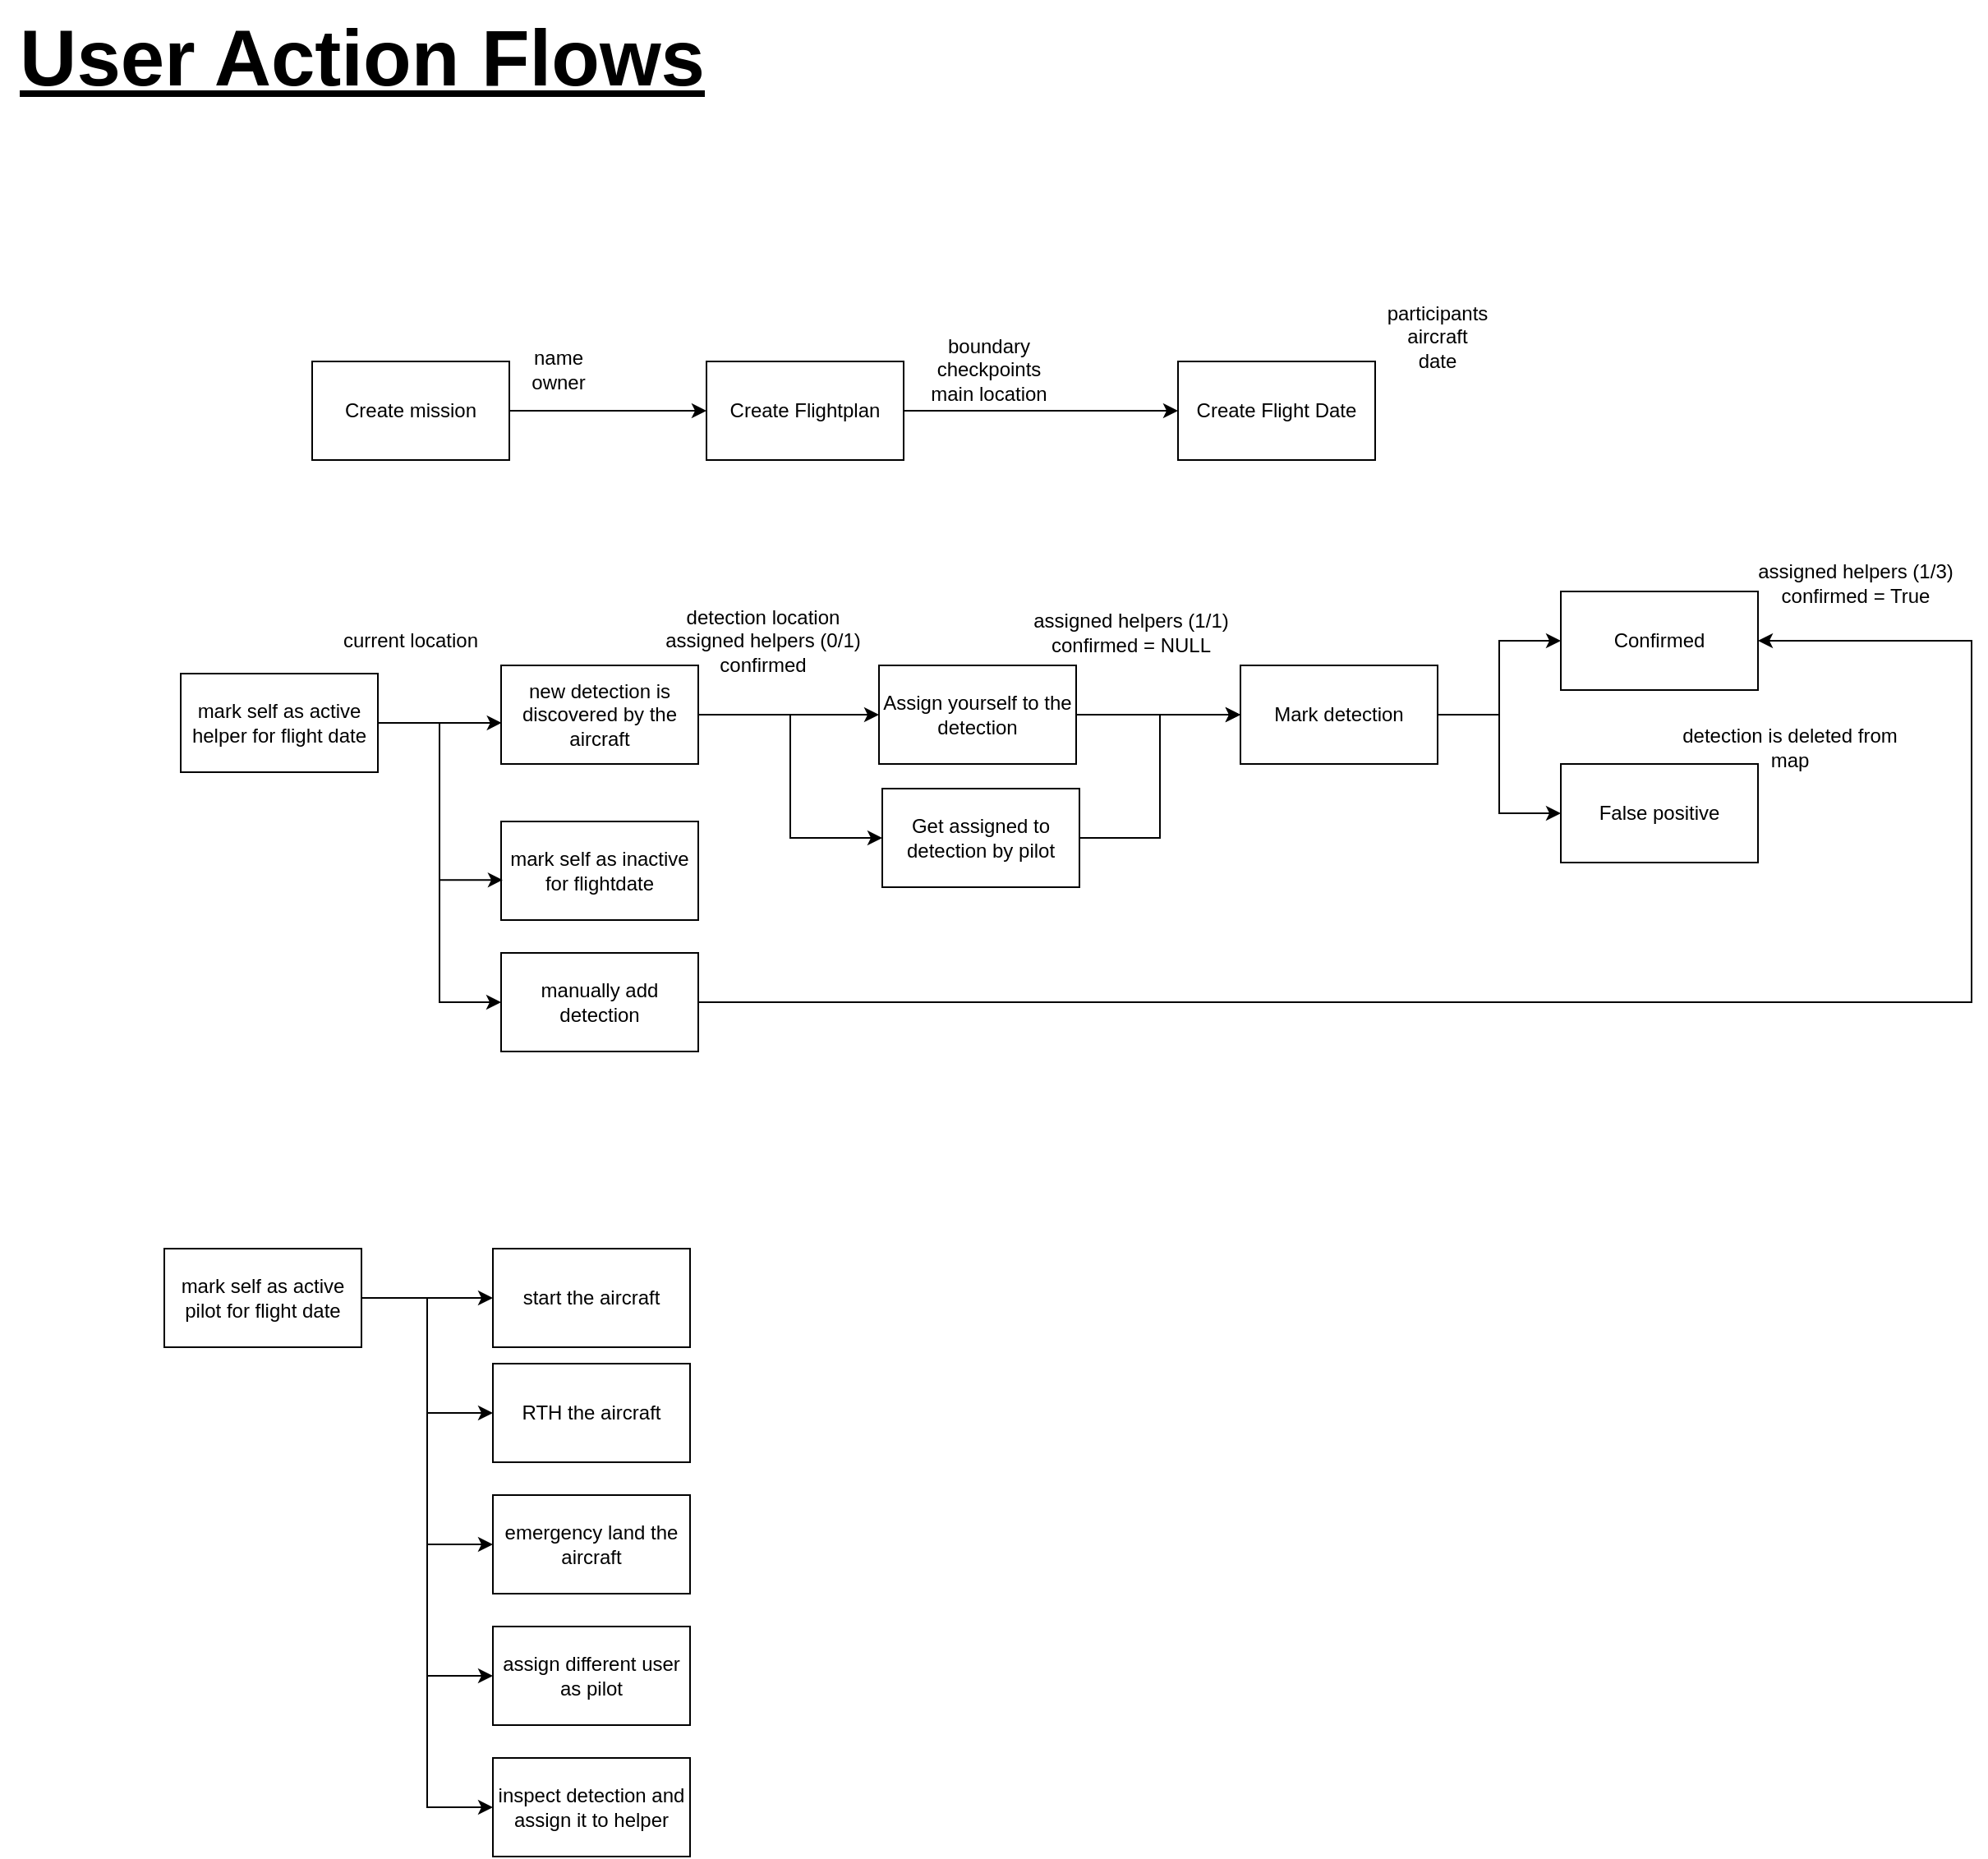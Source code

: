 <mxfile version="22.1.7" type="github">
  <diagram name="Page-1" id="r3rkmFNmLRt66x1h-lxk">
    <mxGraphModel dx="2486" dy="2353" grid="1" gridSize="10" guides="1" tooltips="1" connect="1" arrows="1" fold="1" page="1" pageScale="1" pageWidth="850" pageHeight="1100" math="0" shadow="0">
      <root>
        <mxCell id="0" />
        <mxCell id="1" parent="0" />
        <mxCell id="8AMOiluZaFN2airyjKjj-1" style="edgeStyle=orthogonalEdgeStyle;rounded=0;orthogonalLoop=1;jettySize=auto;html=1;exitX=1;exitY=0.5;exitDx=0;exitDy=0;" parent="1" source="8AMOiluZaFN2airyjKjj-2" target="8AMOiluZaFN2airyjKjj-4" edge="1">
          <mxGeometry relative="1" as="geometry">
            <mxPoint x="1610" y="-240" as="targetPoint" />
          </mxGeometry>
        </mxCell>
        <mxCell id="8AMOiluZaFN2airyjKjj-2" value="&lt;div&gt;Create mission&lt;/div&gt;" style="rounded=0;whiteSpace=wrap;html=1;" parent="1" vertex="1">
          <mxGeometry x="1310" y="-270" width="120" height="60" as="geometry" />
        </mxCell>
        <mxCell id="8AMOiluZaFN2airyjKjj-3" style="edgeStyle=orthogonalEdgeStyle;rounded=0;orthogonalLoop=1;jettySize=auto;html=1;entryX=0;entryY=0.5;entryDx=0;entryDy=0;" parent="1" source="8AMOiluZaFN2airyjKjj-4" target="8AMOiluZaFN2airyjKjj-7" edge="1">
          <mxGeometry relative="1" as="geometry" />
        </mxCell>
        <mxCell id="8AMOiluZaFN2airyjKjj-4" value="Create Flightplan" style="rounded=0;whiteSpace=wrap;html=1;" parent="1" vertex="1">
          <mxGeometry x="1550" y="-270" width="120" height="60" as="geometry" />
        </mxCell>
        <mxCell id="8AMOiluZaFN2airyjKjj-5" value="&lt;div&gt;name&lt;/div&gt;&lt;div&gt;owner&lt;br&gt;&lt;/div&gt;" style="text;html=1;strokeColor=none;fillColor=none;align=center;verticalAlign=middle;whiteSpace=wrap;rounded=0;" parent="1" vertex="1">
          <mxGeometry x="1430" y="-280" width="60" height="30" as="geometry" />
        </mxCell>
        <mxCell id="8AMOiluZaFN2airyjKjj-6" value="&lt;div&gt;boundary&lt;/div&gt;&lt;div&gt;checkpoints&lt;/div&gt;&lt;div&gt;main location&lt;br&gt;&lt;/div&gt;" style="text;html=1;strokeColor=none;fillColor=none;align=center;verticalAlign=middle;whiteSpace=wrap;rounded=0;" parent="1" vertex="1">
          <mxGeometry x="1667" y="-280" width="110" height="30" as="geometry" />
        </mxCell>
        <mxCell id="8AMOiluZaFN2airyjKjj-7" value="Create Flight Date" style="rounded=0;whiteSpace=wrap;html=1;" parent="1" vertex="1">
          <mxGeometry x="1837" y="-270" width="120" height="60" as="geometry" />
        </mxCell>
        <mxCell id="8AMOiluZaFN2airyjKjj-8" value="&lt;div&gt;participants&lt;/div&gt;&lt;div&gt;aircraft&lt;/div&gt;&lt;div&gt;date&lt;/div&gt;" style="text;html=1;strokeColor=none;fillColor=none;align=center;verticalAlign=middle;whiteSpace=wrap;rounded=0;" parent="1" vertex="1">
          <mxGeometry x="1940" y="-300" width="110" height="30" as="geometry" />
        </mxCell>
        <mxCell id="8AMOiluZaFN2airyjKjj-9" style="edgeStyle=orthogonalEdgeStyle;rounded=0;orthogonalLoop=1;jettySize=auto;html=1;entryX=0;entryY=0.5;entryDx=0;entryDy=0;" parent="1" source="8AMOiluZaFN2airyjKjj-10" target="8AMOiluZaFN2airyjKjj-30" edge="1">
          <mxGeometry relative="1" as="geometry" />
        </mxCell>
        <mxCell id="8AMOiluZaFN2airyjKjj-10" value="&lt;div&gt;mark self as active helper for flight date&lt;br&gt;&lt;/div&gt;" style="rounded=0;whiteSpace=wrap;html=1;" parent="1" vertex="1">
          <mxGeometry x="1230" y="-80" width="120" height="60" as="geometry" />
        </mxCell>
        <mxCell id="8AMOiluZaFN2airyjKjj-11" value="current location" style="text;html=1;strokeColor=none;fillColor=none;align=center;verticalAlign=middle;whiteSpace=wrap;rounded=0;" parent="1" vertex="1">
          <mxGeometry x="1315" y="-115" width="110" height="30" as="geometry" />
        </mxCell>
        <mxCell id="8AMOiluZaFN2airyjKjj-12" style="edgeStyle=orthogonalEdgeStyle;rounded=0;orthogonalLoop=1;jettySize=auto;html=1;entryX=0;entryY=0.5;entryDx=0;entryDy=0;" parent="1" source="8AMOiluZaFN2airyjKjj-14" target="8AMOiluZaFN2airyjKjj-25" edge="1">
          <mxGeometry relative="1" as="geometry" />
        </mxCell>
        <mxCell id="8AMOiluZaFN2airyjKjj-13" style="edgeStyle=orthogonalEdgeStyle;rounded=0;orthogonalLoop=1;jettySize=auto;html=1;entryX=0;entryY=0.5;entryDx=0;entryDy=0;" parent="1" source="8AMOiluZaFN2airyjKjj-14" target="8AMOiluZaFN2airyjKjj-26" edge="1">
          <mxGeometry relative="1" as="geometry" />
        </mxCell>
        <mxCell id="8AMOiluZaFN2airyjKjj-14" value="Mark detection" style="rounded=0;whiteSpace=wrap;html=1;" parent="1" vertex="1">
          <mxGeometry x="1875" y="-85" width="120" height="60" as="geometry" />
        </mxCell>
        <mxCell id="8AMOiluZaFN2airyjKjj-15" style="edgeStyle=orthogonalEdgeStyle;rounded=0;orthogonalLoop=1;jettySize=auto;html=1;entryX=0;entryY=0.5;entryDx=0;entryDy=0;" parent="1" source="8AMOiluZaFN2airyjKjj-21" target="8AMOiluZaFN2airyjKjj-14" edge="1">
          <mxGeometry relative="1" as="geometry" />
        </mxCell>
        <mxCell id="8AMOiluZaFN2airyjKjj-16" style="edgeStyle=orthogonalEdgeStyle;rounded=0;orthogonalLoop=1;jettySize=auto;html=1;entryX=0;entryY=0.5;entryDx=0;entryDy=0;" parent="1" source="8AMOiluZaFN2airyjKjj-17" target="8AMOiluZaFN2airyjKjj-39" edge="1">
          <mxGeometry relative="1" as="geometry" />
        </mxCell>
        <mxCell id="8AMOiluZaFN2airyjKjj-17" value="new detection is discovered by the aircraft" style="rounded=0;whiteSpace=wrap;html=1;" parent="1" vertex="1">
          <mxGeometry x="1425" y="-85" width="120" height="60" as="geometry" />
        </mxCell>
        <mxCell id="8AMOiluZaFN2airyjKjj-18" style="edgeStyle=orthogonalEdgeStyle;rounded=0;orthogonalLoop=1;jettySize=auto;html=1;entryX=0.003;entryY=0.583;entryDx=0;entryDy=0;entryPerimeter=0;" parent="1" source="8AMOiluZaFN2airyjKjj-10" target="8AMOiluZaFN2airyjKjj-17" edge="1">
          <mxGeometry relative="1" as="geometry" />
        </mxCell>
        <mxCell id="8AMOiluZaFN2airyjKjj-19" value="&lt;div&gt;mark self as inactive for flightdate&lt;br&gt;&lt;/div&gt;" style="rounded=0;whiteSpace=wrap;html=1;" parent="1" vertex="1">
          <mxGeometry x="1425" y="10" width="120" height="60" as="geometry" />
        </mxCell>
        <mxCell id="8AMOiluZaFN2airyjKjj-20" value="" style="edgeStyle=orthogonalEdgeStyle;rounded=0;orthogonalLoop=1;jettySize=auto;html=1;entryX=0;entryY=0.5;entryDx=0;entryDy=0;" parent="1" source="8AMOiluZaFN2airyjKjj-17" target="8AMOiluZaFN2airyjKjj-21" edge="1">
          <mxGeometry relative="1" as="geometry">
            <mxPoint x="1640" y="-50" as="sourcePoint" />
            <mxPoint x="1925" y="20" as="targetPoint" />
          </mxGeometry>
        </mxCell>
        <mxCell id="8AMOiluZaFN2airyjKjj-21" value="Assign yourself to the detection" style="rounded=0;whiteSpace=wrap;html=1;" parent="1" vertex="1">
          <mxGeometry x="1655" y="-85" width="120" height="60" as="geometry" />
        </mxCell>
        <mxCell id="8AMOiluZaFN2airyjKjj-22" value="&lt;div&gt;detection location&lt;/div&gt;&lt;div&gt;assigned helpers (0/1)&lt;/div&gt;&lt;div&gt;confirmed&lt;br&gt;&lt;/div&gt;" style="text;html=1;strokeColor=none;fillColor=none;align=center;verticalAlign=middle;whiteSpace=wrap;rounded=0;" parent="1" vertex="1">
          <mxGeometry x="1505" y="-115" width="159" height="30" as="geometry" />
        </mxCell>
        <mxCell id="8AMOiluZaFN2airyjKjj-23" value="&lt;div&gt;assigned helpers (1/1)&lt;/div&gt;&lt;div&gt;confirmed = NULL&lt;br&gt;&lt;/div&gt;" style="text;html=1;strokeColor=none;fillColor=none;align=center;verticalAlign=middle;whiteSpace=wrap;rounded=0;" parent="1" vertex="1">
          <mxGeometry x="1729" y="-120" width="159" height="30" as="geometry" />
        </mxCell>
        <mxCell id="8AMOiluZaFN2airyjKjj-24" value="&lt;div&gt;assigned helpers (1/3)&lt;/div&gt;&lt;div&gt;confirmed = True&lt;br&gt;&lt;/div&gt;" style="text;html=1;strokeColor=none;fillColor=none;align=center;verticalAlign=middle;whiteSpace=wrap;rounded=0;" parent="1" vertex="1">
          <mxGeometry x="2170" y="-150" width="159" height="30" as="geometry" />
        </mxCell>
        <mxCell id="8AMOiluZaFN2airyjKjj-25" value="Confirmed" style="rounded=0;whiteSpace=wrap;html=1;" parent="1" vertex="1">
          <mxGeometry x="2070" y="-130" width="120" height="60" as="geometry" />
        </mxCell>
        <mxCell id="8AMOiluZaFN2airyjKjj-26" value="False positive" style="rounded=0;whiteSpace=wrap;html=1;" parent="1" vertex="1">
          <mxGeometry x="2070" y="-25" width="120" height="60" as="geometry" />
        </mxCell>
        <mxCell id="8AMOiluZaFN2airyjKjj-27" value="detection is deleted from map" style="text;html=1;strokeColor=none;fillColor=none;align=center;verticalAlign=middle;whiteSpace=wrap;rounded=0;" parent="1" vertex="1">
          <mxGeometry x="2130" y="-50" width="159" height="30" as="geometry" />
        </mxCell>
        <mxCell id="8AMOiluZaFN2airyjKjj-28" style="edgeStyle=orthogonalEdgeStyle;rounded=0;orthogonalLoop=1;jettySize=auto;html=1;entryX=0.008;entryY=0.593;entryDx=0;entryDy=0;entryPerimeter=0;" parent="1" source="8AMOiluZaFN2airyjKjj-10" target="8AMOiluZaFN2airyjKjj-19" edge="1">
          <mxGeometry relative="1" as="geometry" />
        </mxCell>
        <mxCell id="8AMOiluZaFN2airyjKjj-29" style="edgeStyle=orthogonalEdgeStyle;rounded=0;orthogonalLoop=1;jettySize=auto;html=1;entryX=1;entryY=0.5;entryDx=0;entryDy=0;" parent="1" source="8AMOiluZaFN2airyjKjj-30" target="8AMOiluZaFN2airyjKjj-25" edge="1">
          <mxGeometry relative="1" as="geometry">
            <Array as="points">
              <mxPoint x="2320" y="120" />
              <mxPoint x="2320" y="-100" />
            </Array>
          </mxGeometry>
        </mxCell>
        <mxCell id="8AMOiluZaFN2airyjKjj-30" value="manually add detection" style="rounded=0;whiteSpace=wrap;html=1;" parent="1" vertex="1">
          <mxGeometry x="1425" y="90" width="120" height="60" as="geometry" />
        </mxCell>
        <mxCell id="8AMOiluZaFN2airyjKjj-31" style="edgeStyle=orthogonalEdgeStyle;rounded=0;orthogonalLoop=1;jettySize=auto;html=1;entryX=0;entryY=0.5;entryDx=0;entryDy=0;" parent="1" source="8AMOiluZaFN2airyjKjj-36" target="8AMOiluZaFN2airyjKjj-37" edge="1">
          <mxGeometry relative="1" as="geometry" />
        </mxCell>
        <mxCell id="8AMOiluZaFN2airyjKjj-32" style="edgeStyle=orthogonalEdgeStyle;rounded=0;orthogonalLoop=1;jettySize=auto;html=1;entryX=0;entryY=0.5;entryDx=0;entryDy=0;" parent="1" source="8AMOiluZaFN2airyjKjj-36" target="8AMOiluZaFN2airyjKjj-40" edge="1">
          <mxGeometry relative="1" as="geometry" />
        </mxCell>
        <mxCell id="8AMOiluZaFN2airyjKjj-33" style="edgeStyle=orthogonalEdgeStyle;rounded=0;orthogonalLoop=1;jettySize=auto;html=1;entryX=0;entryY=0.5;entryDx=0;entryDy=0;" parent="1" source="8AMOiluZaFN2airyjKjj-36" target="8AMOiluZaFN2airyjKjj-41" edge="1">
          <mxGeometry relative="1" as="geometry" />
        </mxCell>
        <mxCell id="8AMOiluZaFN2airyjKjj-34" style="edgeStyle=orthogonalEdgeStyle;rounded=0;orthogonalLoop=1;jettySize=auto;html=1;entryX=0;entryY=0.5;entryDx=0;entryDy=0;" parent="1" source="8AMOiluZaFN2airyjKjj-36" target="8AMOiluZaFN2airyjKjj-42" edge="1">
          <mxGeometry relative="1" as="geometry" />
        </mxCell>
        <mxCell id="8AMOiluZaFN2airyjKjj-35" style="edgeStyle=orthogonalEdgeStyle;rounded=0;orthogonalLoop=1;jettySize=auto;html=1;entryX=0;entryY=0.5;entryDx=0;entryDy=0;" parent="1" source="8AMOiluZaFN2airyjKjj-36" target="8AMOiluZaFN2airyjKjj-43" edge="1">
          <mxGeometry relative="1" as="geometry" />
        </mxCell>
        <mxCell id="8AMOiluZaFN2airyjKjj-36" value="&lt;div&gt;mark self as active pilot for flight date&lt;br&gt;&lt;/div&gt;" style="rounded=0;whiteSpace=wrap;html=1;" parent="1" vertex="1">
          <mxGeometry x="1220" y="270" width="120" height="60" as="geometry" />
        </mxCell>
        <mxCell id="8AMOiluZaFN2airyjKjj-37" value="start the aircraft" style="rounded=0;whiteSpace=wrap;html=1;" parent="1" vertex="1">
          <mxGeometry x="1420" y="270" width="120" height="60" as="geometry" />
        </mxCell>
        <mxCell id="8AMOiluZaFN2airyjKjj-38" style="edgeStyle=orthogonalEdgeStyle;rounded=0;orthogonalLoop=1;jettySize=auto;html=1;entryX=0;entryY=0.5;entryDx=0;entryDy=0;" parent="1" source="8AMOiluZaFN2airyjKjj-39" target="8AMOiluZaFN2airyjKjj-14" edge="1">
          <mxGeometry relative="1" as="geometry" />
        </mxCell>
        <mxCell id="8AMOiluZaFN2airyjKjj-39" value="Get assigned to detection by pilot" style="rounded=0;whiteSpace=wrap;html=1;" parent="1" vertex="1">
          <mxGeometry x="1657" y="-10" width="120" height="60" as="geometry" />
        </mxCell>
        <mxCell id="8AMOiluZaFN2airyjKjj-40" value="RTH the aircraft" style="rounded=0;whiteSpace=wrap;html=1;" parent="1" vertex="1">
          <mxGeometry x="1420" y="340" width="120" height="60" as="geometry" />
        </mxCell>
        <mxCell id="8AMOiluZaFN2airyjKjj-41" value="emergency land the aircraft" style="rounded=0;whiteSpace=wrap;html=1;" parent="1" vertex="1">
          <mxGeometry x="1420" y="420" width="120" height="60" as="geometry" />
        </mxCell>
        <mxCell id="8AMOiluZaFN2airyjKjj-42" value="assign different user as pilot" style="rounded=0;whiteSpace=wrap;html=1;" parent="1" vertex="1">
          <mxGeometry x="1420" y="500" width="120" height="60" as="geometry" />
        </mxCell>
        <mxCell id="8AMOiluZaFN2airyjKjj-43" value="inspect detection and assign it to helper" style="rounded=0;whiteSpace=wrap;html=1;" parent="1" vertex="1">
          <mxGeometry x="1420" y="580" width="120" height="60" as="geometry" />
        </mxCell>
        <mxCell id="8AMOiluZaFN2airyjKjj-44" value="&lt;font style=&quot;font-size: 48px;&quot;&gt;&lt;u&gt;&lt;b&gt;User Action Flows&lt;/b&gt;&lt;br&gt;&lt;/u&gt;&lt;/font&gt;" style="text;html=1;align=center;verticalAlign=middle;resizable=0;points=[];autosize=1;strokeColor=none;fillColor=none;" parent="1" vertex="1">
          <mxGeometry x="1120" y="-490" width="440" height="70" as="geometry" />
        </mxCell>
      </root>
    </mxGraphModel>
  </diagram>
</mxfile>

